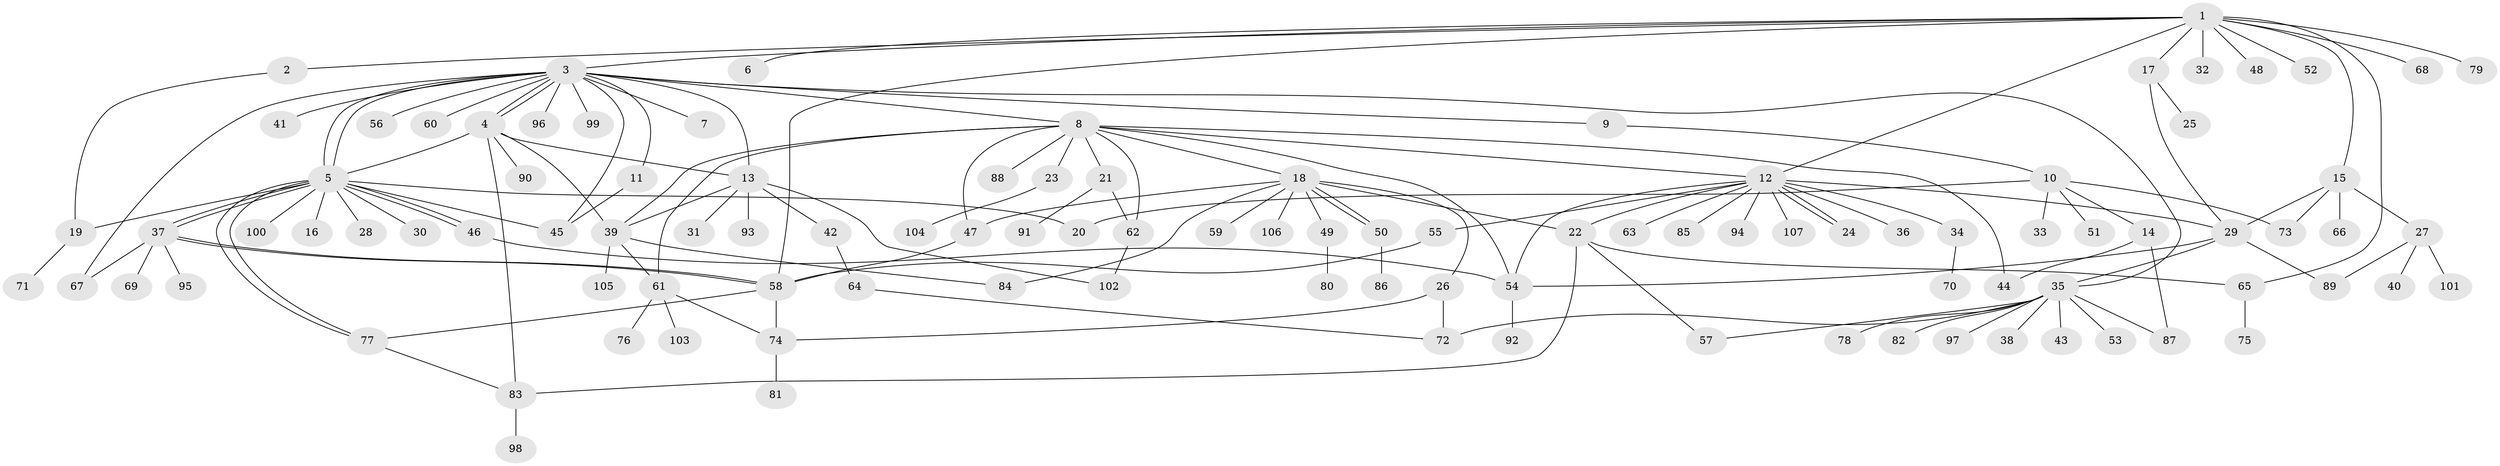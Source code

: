 // Generated by graph-tools (version 1.1) at 2025/01/03/09/25 03:01:47]
// undirected, 107 vertices, 152 edges
graph export_dot {
graph [start="1"]
  node [color=gray90,style=filled];
  1;
  2;
  3;
  4;
  5;
  6;
  7;
  8;
  9;
  10;
  11;
  12;
  13;
  14;
  15;
  16;
  17;
  18;
  19;
  20;
  21;
  22;
  23;
  24;
  25;
  26;
  27;
  28;
  29;
  30;
  31;
  32;
  33;
  34;
  35;
  36;
  37;
  38;
  39;
  40;
  41;
  42;
  43;
  44;
  45;
  46;
  47;
  48;
  49;
  50;
  51;
  52;
  53;
  54;
  55;
  56;
  57;
  58;
  59;
  60;
  61;
  62;
  63;
  64;
  65;
  66;
  67;
  68;
  69;
  70;
  71;
  72;
  73;
  74;
  75;
  76;
  77;
  78;
  79;
  80;
  81;
  82;
  83;
  84;
  85;
  86;
  87;
  88;
  89;
  90;
  91;
  92;
  93;
  94;
  95;
  96;
  97;
  98;
  99;
  100;
  101;
  102;
  103;
  104;
  105;
  106;
  107;
  1 -- 2;
  1 -- 3;
  1 -- 6;
  1 -- 12;
  1 -- 15;
  1 -- 17;
  1 -- 32;
  1 -- 48;
  1 -- 52;
  1 -- 58;
  1 -- 65;
  1 -- 68;
  1 -- 79;
  2 -- 19;
  3 -- 4;
  3 -- 4;
  3 -- 5;
  3 -- 5;
  3 -- 7;
  3 -- 8;
  3 -- 9;
  3 -- 11;
  3 -- 13;
  3 -- 35;
  3 -- 41;
  3 -- 45;
  3 -- 56;
  3 -- 60;
  3 -- 67;
  3 -- 96;
  3 -- 99;
  4 -- 5;
  4 -- 13;
  4 -- 39;
  4 -- 83;
  4 -- 90;
  5 -- 16;
  5 -- 19;
  5 -- 20;
  5 -- 28;
  5 -- 30;
  5 -- 37;
  5 -- 37;
  5 -- 45;
  5 -- 46;
  5 -- 46;
  5 -- 77;
  5 -- 77;
  5 -- 100;
  8 -- 12;
  8 -- 18;
  8 -- 21;
  8 -- 23;
  8 -- 39;
  8 -- 44;
  8 -- 47;
  8 -- 54;
  8 -- 61;
  8 -- 62;
  8 -- 88;
  9 -- 10;
  10 -- 14;
  10 -- 20;
  10 -- 33;
  10 -- 51;
  10 -- 73;
  11 -- 45;
  12 -- 22;
  12 -- 24;
  12 -- 24;
  12 -- 29;
  12 -- 34;
  12 -- 36;
  12 -- 54;
  12 -- 55;
  12 -- 63;
  12 -- 85;
  12 -- 94;
  12 -- 107;
  13 -- 31;
  13 -- 39;
  13 -- 42;
  13 -- 93;
  13 -- 102;
  14 -- 44;
  14 -- 87;
  15 -- 27;
  15 -- 29;
  15 -- 66;
  15 -- 73;
  17 -- 25;
  17 -- 29;
  18 -- 22;
  18 -- 26;
  18 -- 47;
  18 -- 49;
  18 -- 50;
  18 -- 50;
  18 -- 59;
  18 -- 84;
  18 -- 106;
  19 -- 71;
  21 -- 62;
  21 -- 91;
  22 -- 57;
  22 -- 65;
  22 -- 83;
  23 -- 104;
  26 -- 72;
  26 -- 74;
  27 -- 40;
  27 -- 89;
  27 -- 101;
  29 -- 35;
  29 -- 54;
  29 -- 89;
  34 -- 70;
  35 -- 38;
  35 -- 43;
  35 -- 53;
  35 -- 57;
  35 -- 72;
  35 -- 78;
  35 -- 82;
  35 -- 87;
  35 -- 97;
  37 -- 58;
  37 -- 58;
  37 -- 67;
  37 -- 69;
  37 -- 95;
  39 -- 61;
  39 -- 84;
  39 -- 105;
  42 -- 64;
  46 -- 54;
  47 -- 58;
  49 -- 80;
  50 -- 86;
  54 -- 92;
  55 -- 58;
  58 -- 74;
  58 -- 77;
  61 -- 74;
  61 -- 76;
  61 -- 103;
  62 -- 102;
  64 -- 72;
  65 -- 75;
  74 -- 81;
  77 -- 83;
  83 -- 98;
}
